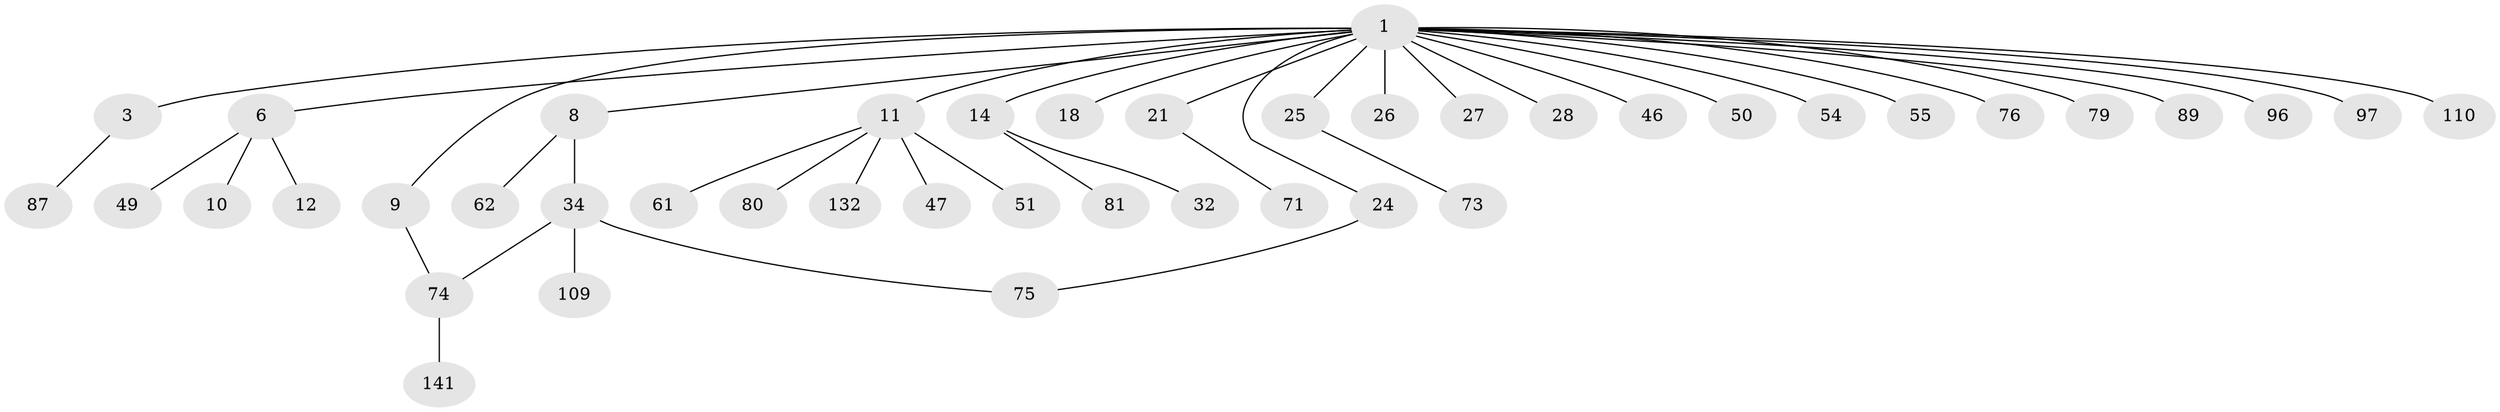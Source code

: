 // original degree distribution, {9: 0.006944444444444444, 7: 0.013888888888888888, 2: 0.2916666666666667, 8: 0.006944444444444444, 10: 0.006944444444444444, 3: 0.125, 5: 0.034722222222222224, 4: 0.041666666666666664, 1: 0.4722222222222222}
// Generated by graph-tools (version 1.1) at 2025/17/03/04/25 18:17:09]
// undirected, 43 vertices, 44 edges
graph export_dot {
graph [start="1"]
  node [color=gray90,style=filled];
  1 [super="+5+2"];
  3 [super="+23"];
  6 [super="+7"];
  8 [super="+22+94"];
  9 [super="+72+44+38"];
  10 [super="+41"];
  11 [super="+78+16+105+39+60"];
  12 [super="+83+13"];
  14 [super="+15"];
  18 [super="+30"];
  21 [super="+33+29+143+35"];
  24 [super="+37"];
  25 [super="+70+69+77"];
  26 [super="+98"];
  27 [super="+137+90+52"];
  28;
  32 [super="+99"];
  34 [super="+57+116+53"];
  46 [super="+107+121"];
  47;
  49 [super="+66"];
  50 [super="+58"];
  51;
  54;
  55 [super="+118"];
  61 [super="+134"];
  62;
  71;
  73;
  74 [super="+106"];
  75 [super="+102"];
  76;
  79;
  80;
  81;
  87;
  89;
  96;
  97;
  109 [super="+129+125"];
  110;
  132;
  141;
  1 -- 3;
  1 -- 8;
  1 -- 18;
  1 -- 24;
  1 -- 46;
  1 -- 55;
  1 -- 79;
  1 -- 96;
  1 -- 6;
  1 -- 76;
  1 -- 50;
  1 -- 54;
  1 -- 89;
  1 -- 11 [weight=3];
  1 -- 97;
  1 -- 9;
  1 -- 110;
  1 -- 14;
  1 -- 21;
  1 -- 25;
  1 -- 26;
  1 -- 27;
  1 -- 28;
  3 -- 87;
  6 -- 12;
  6 -- 49;
  6 -- 10;
  8 -- 34;
  8 -- 62;
  9 -- 74;
  11 -- 132;
  11 -- 80;
  11 -- 61;
  11 -- 51;
  11 -- 47;
  14 -- 32;
  14 -- 81;
  21 -- 71;
  24 -- 75;
  25 -- 73;
  34 -- 75;
  34 -- 109;
  34 -- 74;
  74 -- 141;
}
